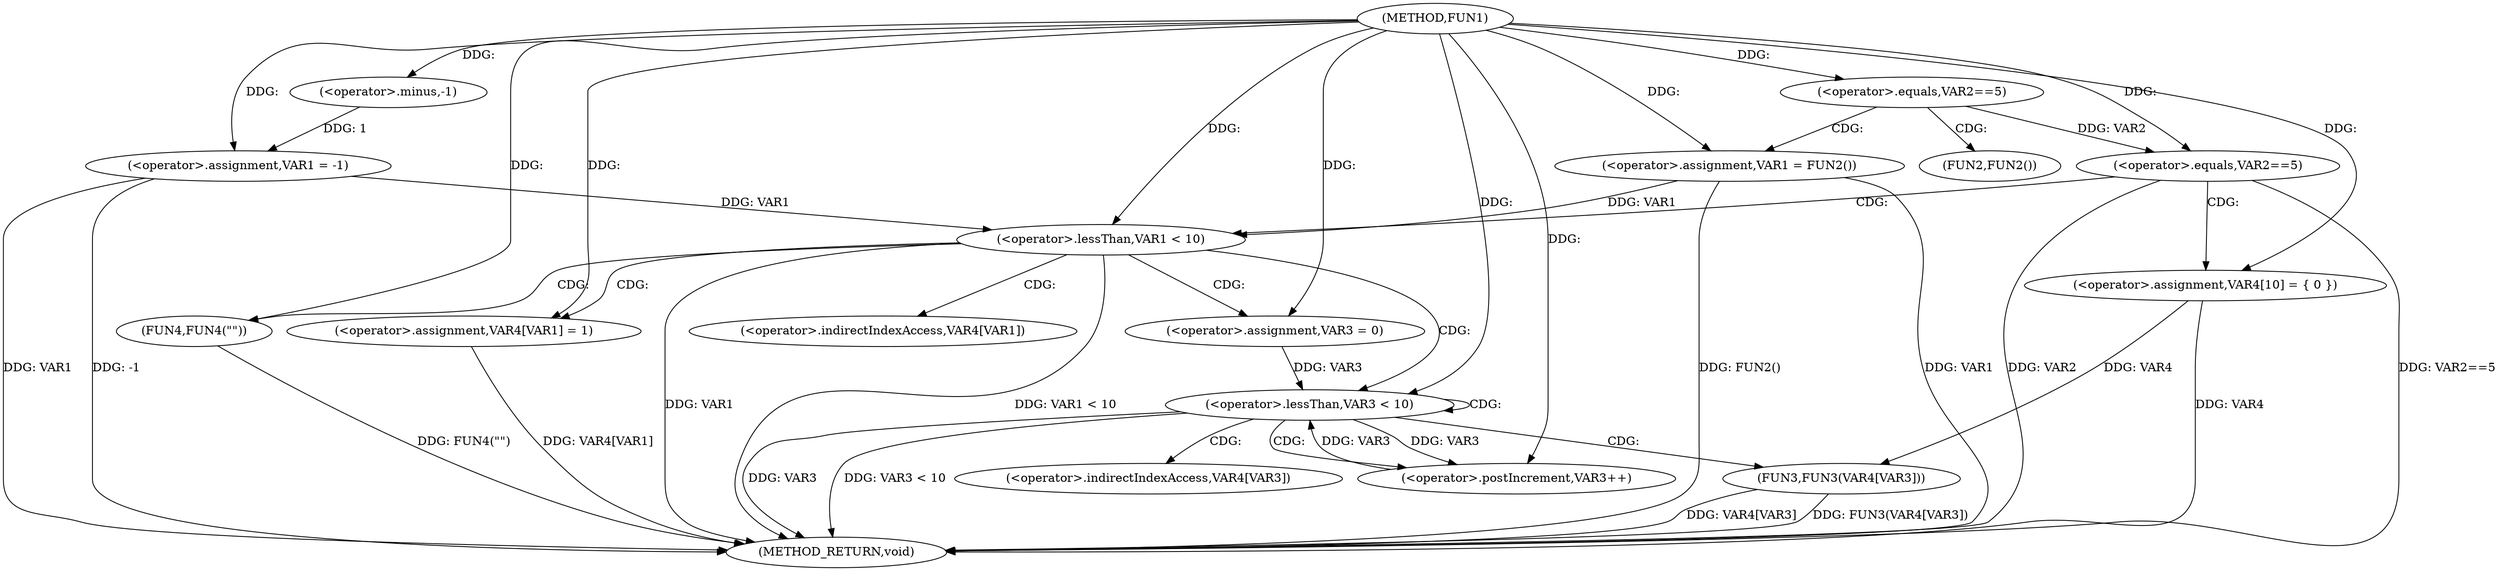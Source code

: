 digraph FUN1 {  
"1000100" [label = "(METHOD,FUN1)" ]
"1000153" [label = "(METHOD_RETURN,void)" ]
"1000103" [label = "(<operator>.assignment,VAR1 = -1)" ]
"1000105" [label = "(<operator>.minus,-1)" ]
"1000108" [label = "(<operator>.equals,VAR2==5)" ]
"1000112" [label = "(<operator>.assignment,VAR1 = FUN2())" ]
"1000116" [label = "(<operator>.equals,VAR2==5)" ]
"1000123" [label = "(<operator>.assignment,VAR4[10] = { 0 })" ]
"1000126" [label = "(<operator>.lessThan,VAR1 < 10)" ]
"1000130" [label = "(<operator>.assignment,VAR4[VAR1] = 1)" ]
"1000136" [label = "(<operator>.assignment,VAR3 = 0)" ]
"1000139" [label = "(<operator>.lessThan,VAR3 < 10)" ]
"1000142" [label = "(<operator>.postIncrement,VAR3++)" ]
"1000145" [label = "(FUN3,FUN3(VAR4[VAR3]))" ]
"1000151" [label = "(FUN4,FUN4(\"\"))" ]
"1000114" [label = "(FUN2,FUN2())" ]
"1000131" [label = "(<operator>.indirectIndexAccess,VAR4[VAR1])" ]
"1000146" [label = "(<operator>.indirectIndexAccess,VAR4[VAR3])" ]
  "1000116" -> "1000153"  [ label = "DDG: VAR2"] 
  "1000151" -> "1000153"  [ label = "DDG: FUN4(\"\")"] 
  "1000103" -> "1000153"  [ label = "DDG: VAR1"] 
  "1000103" -> "1000153"  [ label = "DDG: -1"] 
  "1000112" -> "1000153"  [ label = "DDG: FUN2()"] 
  "1000139" -> "1000153"  [ label = "DDG: VAR3"] 
  "1000126" -> "1000153"  [ label = "DDG: VAR1"] 
  "1000112" -> "1000153"  [ label = "DDG: VAR1"] 
  "1000145" -> "1000153"  [ label = "DDG: VAR4[VAR3]"] 
  "1000116" -> "1000153"  [ label = "DDG: VAR2==5"] 
  "1000126" -> "1000153"  [ label = "DDG: VAR1 < 10"] 
  "1000139" -> "1000153"  [ label = "DDG: VAR3 < 10"] 
  "1000145" -> "1000153"  [ label = "DDG: FUN3(VAR4[VAR3])"] 
  "1000130" -> "1000153"  [ label = "DDG: VAR4[VAR1]"] 
  "1000123" -> "1000153"  [ label = "DDG: VAR4"] 
  "1000105" -> "1000103"  [ label = "DDG: 1"] 
  "1000100" -> "1000103"  [ label = "DDG: "] 
  "1000100" -> "1000105"  [ label = "DDG: "] 
  "1000100" -> "1000108"  [ label = "DDG: "] 
  "1000100" -> "1000112"  [ label = "DDG: "] 
  "1000108" -> "1000116"  [ label = "DDG: VAR2"] 
  "1000100" -> "1000116"  [ label = "DDG: "] 
  "1000100" -> "1000123"  [ label = "DDG: "] 
  "1000103" -> "1000126"  [ label = "DDG: VAR1"] 
  "1000112" -> "1000126"  [ label = "DDG: VAR1"] 
  "1000100" -> "1000126"  [ label = "DDG: "] 
  "1000100" -> "1000130"  [ label = "DDG: "] 
  "1000100" -> "1000136"  [ label = "DDG: "] 
  "1000142" -> "1000139"  [ label = "DDG: VAR3"] 
  "1000136" -> "1000139"  [ label = "DDG: VAR3"] 
  "1000100" -> "1000139"  [ label = "DDG: "] 
  "1000139" -> "1000142"  [ label = "DDG: VAR3"] 
  "1000100" -> "1000142"  [ label = "DDG: "] 
  "1000123" -> "1000145"  [ label = "DDG: VAR4"] 
  "1000100" -> "1000151"  [ label = "DDG: "] 
  "1000108" -> "1000112"  [ label = "CDG: "] 
  "1000108" -> "1000114"  [ label = "CDG: "] 
  "1000116" -> "1000126"  [ label = "CDG: "] 
  "1000116" -> "1000123"  [ label = "CDG: "] 
  "1000126" -> "1000131"  [ label = "CDG: "] 
  "1000126" -> "1000151"  [ label = "CDG: "] 
  "1000126" -> "1000130"  [ label = "CDG: "] 
  "1000126" -> "1000139"  [ label = "CDG: "] 
  "1000126" -> "1000136"  [ label = "CDG: "] 
  "1000139" -> "1000142"  [ label = "CDG: "] 
  "1000139" -> "1000145"  [ label = "CDG: "] 
  "1000139" -> "1000139"  [ label = "CDG: "] 
  "1000139" -> "1000146"  [ label = "CDG: "] 
}
